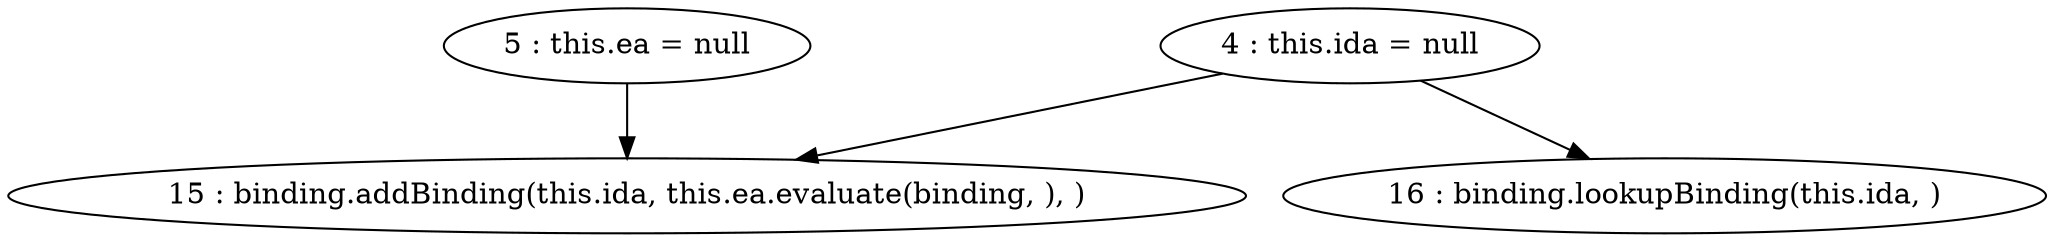 digraph G {
"4 : this.ida = null"
"4 : this.ida = null" -> "15 : binding.addBinding(this.ida, this.ea.evaluate(binding, ), )"
"4 : this.ida = null" -> "16 : binding.lookupBinding(this.ida, )"
"5 : this.ea = null"
"5 : this.ea = null" -> "15 : binding.addBinding(this.ida, this.ea.evaluate(binding, ), )"
"15 : binding.addBinding(this.ida, this.ea.evaluate(binding, ), )"
"16 : binding.lookupBinding(this.ida, )"
}